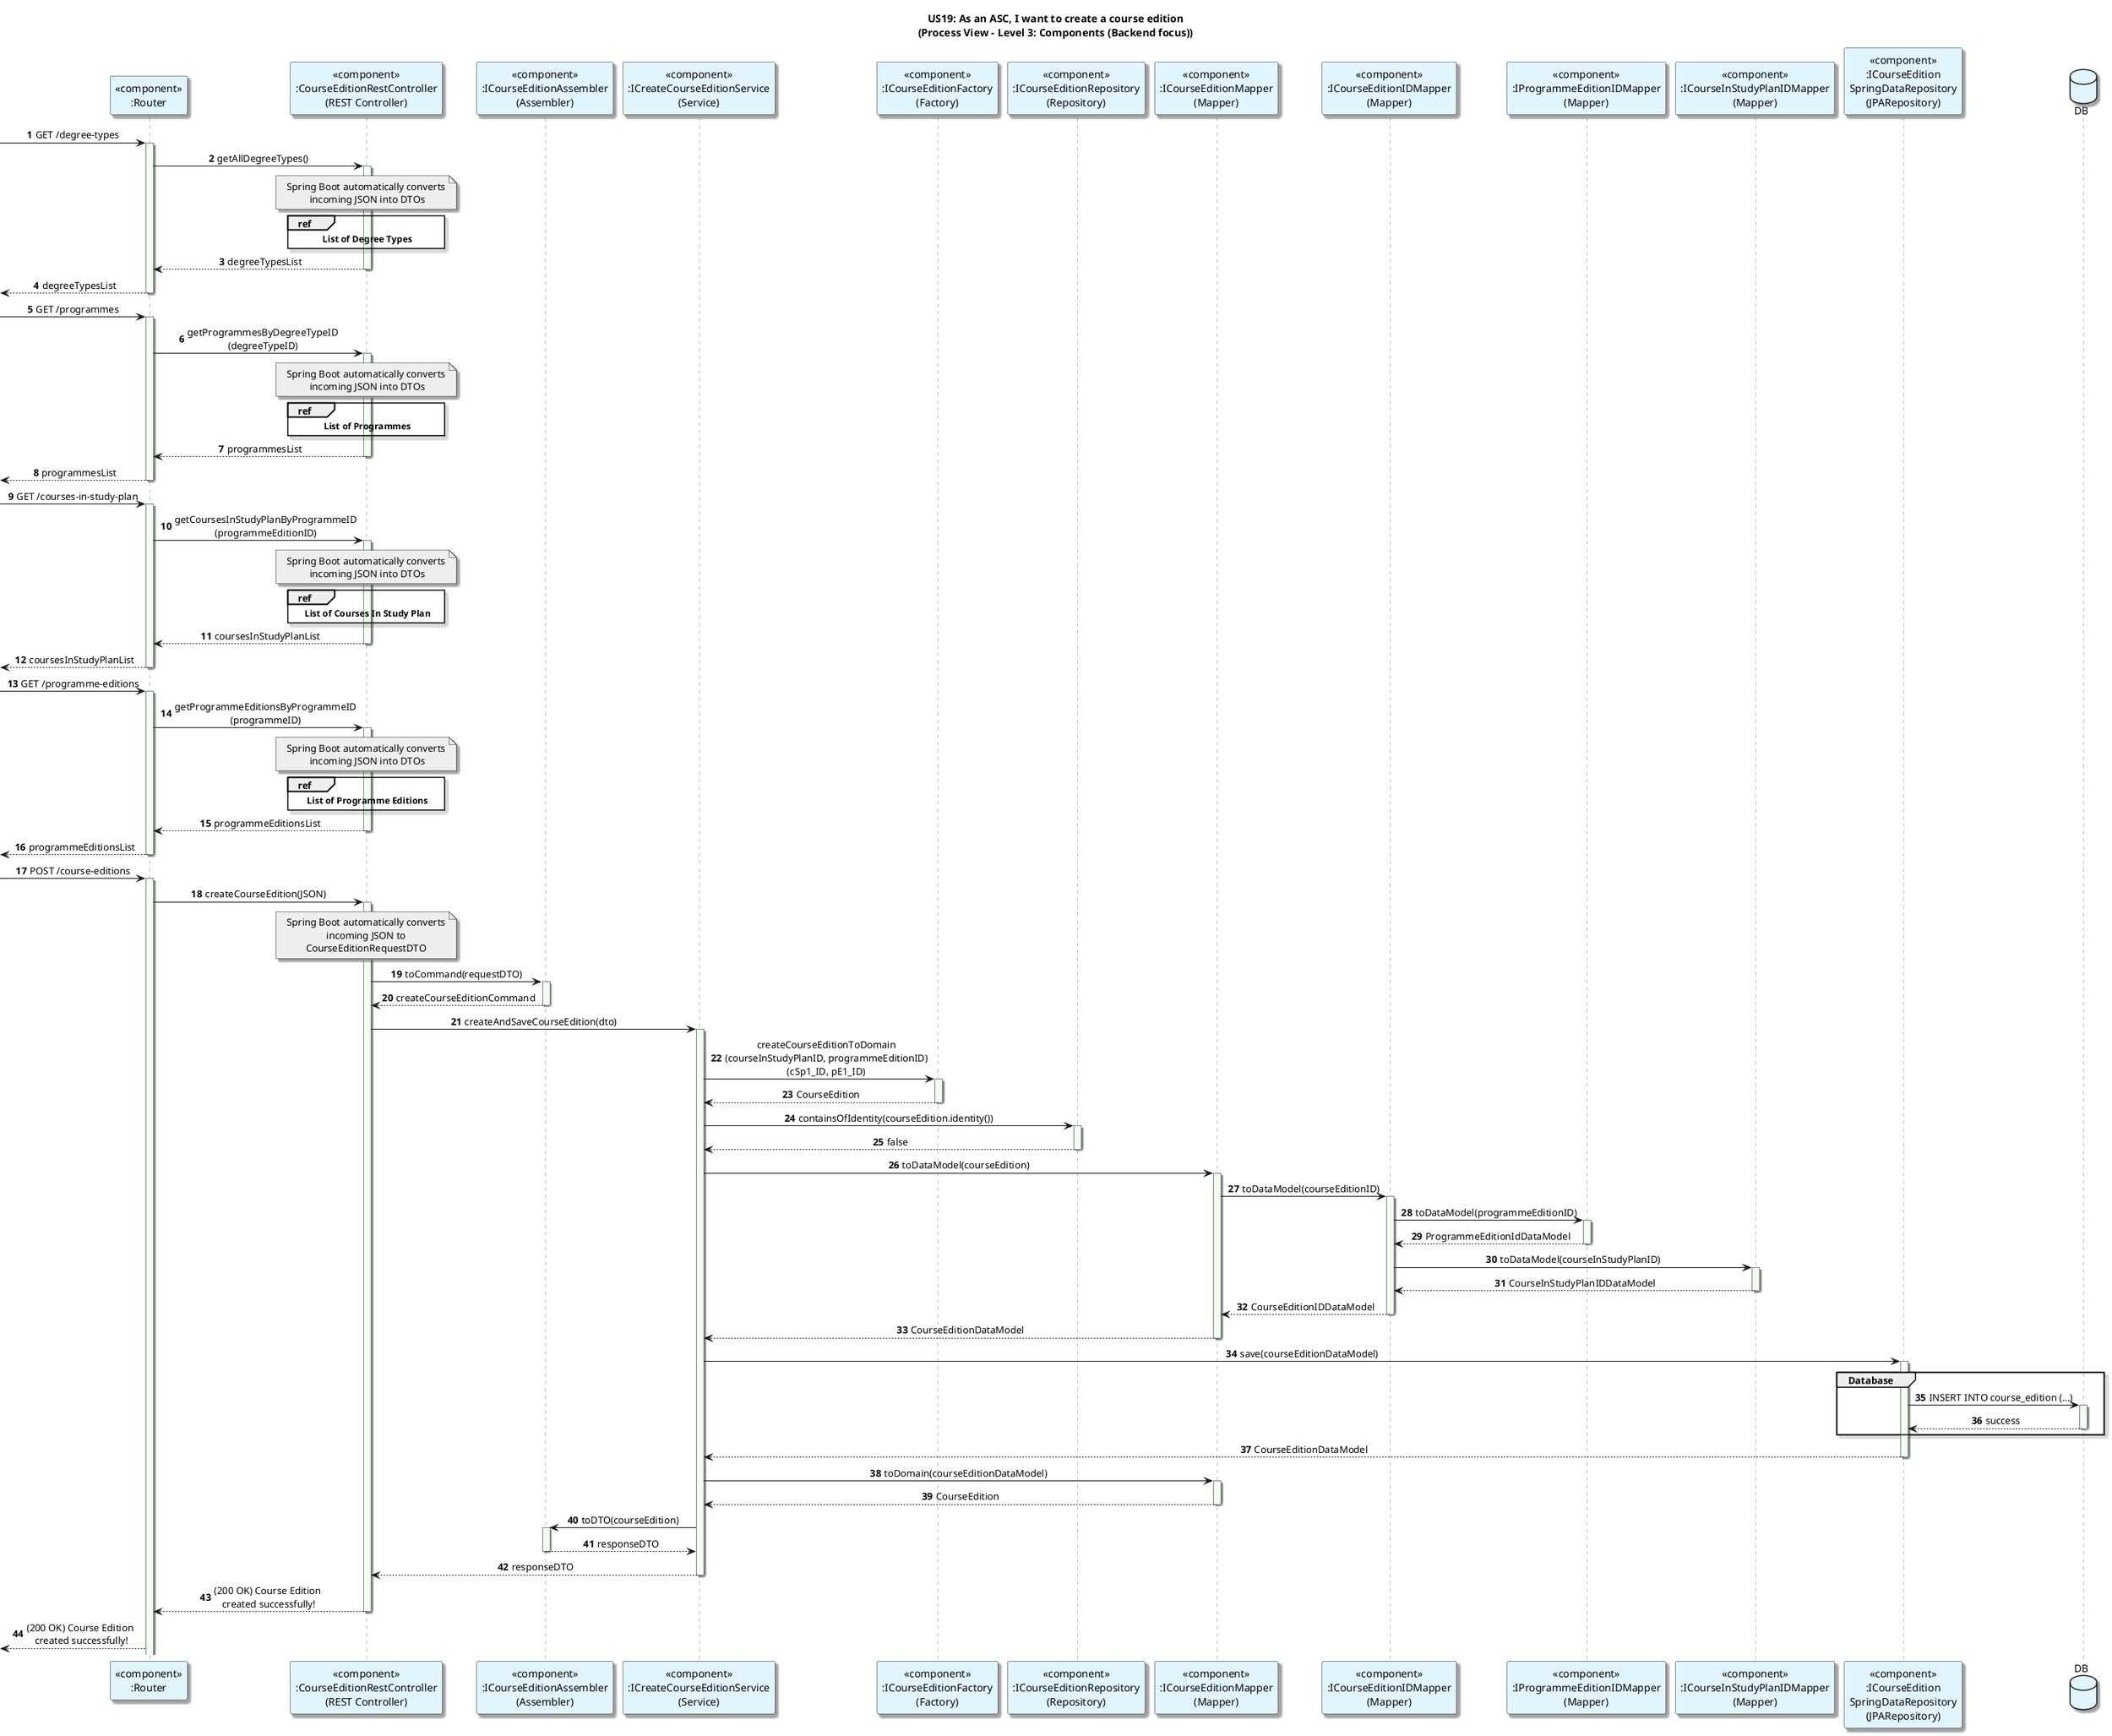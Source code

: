 @startuml
title: US19: As an ASC, I want to create a course edition\n(Process View - Level 3: Components (Backend focus))
autonumber

skinparam {
  ActivityPadding 2
  ActivityMargin 2
  BoxPadding 2
}
skinparam sequence {
    LifeLineBorderColor Grey
    LifeLineBackgroundColor HoneyDew
}
skinparam defaultTextAlignment center
skinparam shadowing true

participant "<<component>>\n:Router" as router #E1F5FE
participant "<<component>>\n:CourseEditionRestController\n(REST Controller)" as Controller #E1F5FE
participant "<<component>>\n:ICourseEditionAssembler\n(Assembler)" as Assembler #E1F5FE
participant "<<component>>\n:ICreateCourseEditionService\n(Service)" as Service #E1F5FE
participant "<<component>>\n:ICourseEditionFactory\n(Factory)" as CourseEditionFactory #E1F5FE
participant "<<component>>\n:ICourseEditionRepository\n(Repository)" as Repository #E1F5FE
participant "<<component>>\n:ICourseEditionMapper\n(Mapper)" as Mapper #E1F5FE
participant "<<component>>\n:ICourseEditionIDMapper\n(Mapper)" as IDMapper #E1F5FE
participant "<<component>>\n:IProgrammeEditionIDMapper\n(Mapper)" as PEMapper #E1F5FE
participant "<<component>>\n:ICourseInStudyPlanIDMapper\n(Mapper)" as CSPMapper #E1F5FE
participant "<<component>>\n:ICourseEdition\nSpringDataRepository\n(JPARepository)" as SpringData #E1F5FE

database DB as Database #E1F5FE

-> router: GET /degree-types
activate router
router -> Controller: getAllDegreeTypes()
activate Controller
note over Controller #EEEEEE
Spring Boot automatically converts
 incoming JSON into DTOs
end note
ref over Controller
   <b>List of Degree Types</b>
end ref
Controller --> router: degreeTypesList
deactivate Controller
<-- router: degreeTypesList
deactivate router

-> router: GET /programmes
activate router
router -> Controller: getProgrammesByDegreeTypeID\n(degreeTypeID)
activate Controller
note over Controller #EEEEEE
Spring Boot automatically converts
 incoming JSON into DTOs
end note
ref over Controller
   <b>List of Programmes</b>
end ref
Controller --> router: programmesList
deactivate Controller
<-- router: programmesList
deactivate router

-> router: GET /courses-in-study-plan
activate router
router -> Controller: getCoursesInStudyPlanByProgrammeID\n(programmeEditionID)
activate Controller
note over Controller #EEEEEE
Spring Boot automatically converts
 incoming JSON into DTOs
end note
ref over Controller
   <b>List of Courses In Study Plan</b>
end ref
Controller --> router: coursesInStudyPlanList
deactivate Controller
<-- router: coursesInStudyPlanList
deactivate router

-> router: GET /programme-editions
activate router
router -> Controller: getProgrammeEditionsByProgrammeID\n(programmeID)
activate Controller
note over Controller #EEEEEE
Spring Boot automatically converts
 incoming JSON into DTOs
end note
ref over Controller
   <b>List of Programme Editions</b>
end ref
Controller --> router: programmeEditionsList
deactivate Controller
<-- router: programmeEditionsList
deactivate router

-> router: POST /course-editions
activate router
router -> Controller: createCourseEdition(JSON)

activate Controller

note over Controller #EEEEEE
Spring Boot automatically converts
incoming JSON to
CourseEditionRequestDTO
end note

Controller -> Assembler: toCommand(requestDTO)
activate Assembler
Assembler --> Controller: createCourseEditionCommand
deactivate Assembler



Controller -> Service: createAndSaveCourseEdition(dto)
activate Service


Service -> CourseEditionFactory: createCourseEditionToDomain\n(courseInStudyPlanID, programmeEditionID)\n(cSp1_ID, pE1_ID)
activate CourseEditionFactory
CourseEditionFactory --> Service -- : CourseEdition
Service -> Repository: containsOfIdentity(courseEdition.identity())
activate Repository
Repository --> Service: false
deactivate Repository



Service -> Mapper : toDataModel(courseEdition)
activate Mapper
Mapper -> IDMapper : toDataModel(courseEditionID)
activate IDMapper
IDMapper -> PEMapper : toDataModel(programmeEditionID)
activate PEMapper
PEMapper --> IDMapper : ProgrammeEditionIdDataModel
deactivate PEMapper
IDMapper -> CSPMapper : toDataModel(courseInStudyPlanID)
activate CSPMapper
CSPMapper --> IDMapper : CourseInStudyPlanIDDataModel
deactivate CSPMapper
IDMapper --> Mapper : CourseEditionIDDataModel
deactivate
Mapper --> Service : CourseEditionDataModel
deactivate



Service -> SpringData : save(courseEditionDataModel)
activate SpringData

group Database
SpringData -> Database: INSERT INTO course_edition (...)
activate Database
Database --> SpringData: success
deactivate Database
end


SpringData --> Service : CourseEditionDataModel
deactivate


Service -> Mapper : toDomain(courseEditionDataModel)
activate Mapper
Mapper --> Service : CourseEdition
deactivate

Service -> Assembler: toDTO(courseEdition)
activate Assembler
Assembler --> Service: responseDTO
deactivate Assembler

Service --> Controller : responseDTO
deactivate

Controller --> router:  (200 OK) Course Edition\n created successfully!
deactivate Controller

<-- router:  (200 OK) Course Edition\n created successfully!
@enduml

